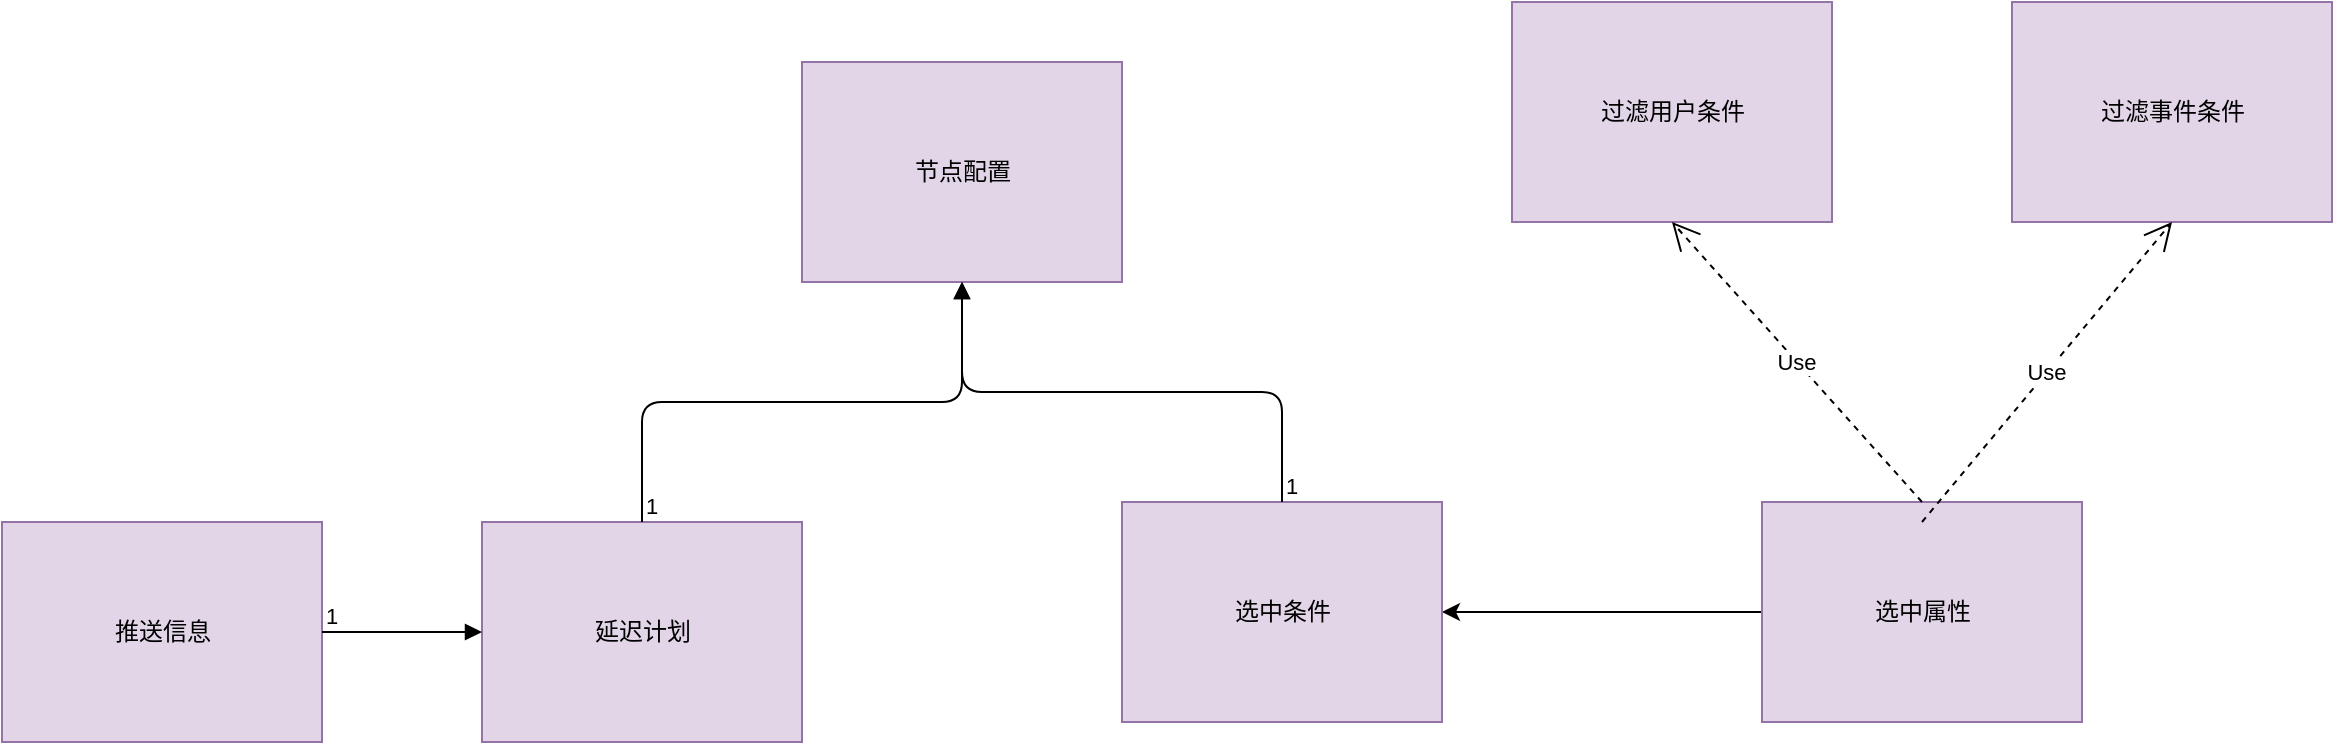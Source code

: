 <mxfile version="13.8.5" type="github">
  <diagram name="Page-1" id="efa7a0a1-bf9b-a30e-e6df-94a7791c09e9">
    <mxGraphModel dx="1221" dy="616" grid="1" gridSize="10" guides="1" tooltips="1" connect="1" arrows="1" fold="1" page="1" pageScale="1" pageWidth="2339" pageHeight="3300" background="#ffffff" math="0" shadow="0">
      <root>
        <mxCell id="0" />
        <mxCell id="1" parent="0" />
        <mxCell id="5RnivFQOtMV0s0rQjsaU-1" value="节点配置" style="html=1;fillColor=#e1d5e7;strokeColor=#9673a6;imageWidth=200;" vertex="1" parent="1">
          <mxGeometry x="480" y="210" width="160" height="110" as="geometry" />
        </mxCell>
        <mxCell id="5RnivFQOtMV0s0rQjsaU-25" style="edgeStyle=orthogonalEdgeStyle;rounded=0;orthogonalLoop=1;jettySize=auto;html=1;exitX=0;exitY=0.5;exitDx=0;exitDy=0;entryX=1;entryY=0.5;entryDx=0;entryDy=0;" edge="1" parent="1" source="5RnivFQOtMV0s0rQjsaU-2" target="5RnivFQOtMV0s0rQjsaU-3">
          <mxGeometry relative="1" as="geometry">
            <mxPoint x="860" y="485" as="targetPoint" />
          </mxGeometry>
        </mxCell>
        <mxCell id="5RnivFQOtMV0s0rQjsaU-2" value="选中属性" style="html=1;fillColor=#e1d5e7;strokeColor=#9673a6;imageWidth=200;" vertex="1" parent="1">
          <mxGeometry x="960" y="430" width="160" height="110" as="geometry" />
        </mxCell>
        <mxCell id="5RnivFQOtMV0s0rQjsaU-3" value="选中条件" style="html=1;fillColor=#e1d5e7;strokeColor=#9673a6;imageWidth=200;" vertex="1" parent="1">
          <mxGeometry x="640" y="430" width="160" height="110" as="geometry" />
        </mxCell>
        <mxCell id="5RnivFQOtMV0s0rQjsaU-4" value="过滤事件条件" style="html=1;fillColor=#e1d5e7;strokeColor=#9673a6;imageWidth=200;" vertex="1" parent="1">
          <mxGeometry x="1085" y="180" width="160" height="110" as="geometry" />
        </mxCell>
        <mxCell id="5RnivFQOtMV0s0rQjsaU-5" value="过滤用户条件" style="html=1;fillColor=#e1d5e7;strokeColor=#9673a6;imageWidth=200;" vertex="1" parent="1">
          <mxGeometry x="835" y="180" width="160" height="110" as="geometry" />
        </mxCell>
        <mxCell id="5RnivFQOtMV0s0rQjsaU-6" value="推送信息" style="html=1;fillColor=#e1d5e7;strokeColor=#9673a6;imageWidth=200;" vertex="1" parent="1">
          <mxGeometry x="80" y="440" width="160" height="110" as="geometry" />
        </mxCell>
        <mxCell id="5RnivFQOtMV0s0rQjsaU-7" value="延迟计划" style="html=1;fillColor=#e1d5e7;strokeColor=#9673a6;imageWidth=200;" vertex="1" parent="1">
          <mxGeometry x="320" y="440" width="160" height="110" as="geometry" />
        </mxCell>
        <mxCell id="5RnivFQOtMV0s0rQjsaU-15" value="" style="endArrow=block;endFill=1;html=1;edgeStyle=orthogonalEdgeStyle;align=left;verticalAlign=top;entryX=0;entryY=0.5;entryDx=0;entryDy=0;exitX=1;exitY=0.5;exitDx=0;exitDy=0;" edge="1" parent="1" source="5RnivFQOtMV0s0rQjsaU-6" target="5RnivFQOtMV0s0rQjsaU-7">
          <mxGeometry x="-1" relative="1" as="geometry">
            <mxPoint x="270" y="540" as="sourcePoint" />
            <mxPoint x="430" y="540" as="targetPoint" />
          </mxGeometry>
        </mxCell>
        <mxCell id="5RnivFQOtMV0s0rQjsaU-16" value="1" style="edgeLabel;resizable=0;html=1;align=left;verticalAlign=bottom;" connectable="0" vertex="1" parent="5RnivFQOtMV0s0rQjsaU-15">
          <mxGeometry x="-1" relative="1" as="geometry" />
        </mxCell>
        <mxCell id="5RnivFQOtMV0s0rQjsaU-18" value="" style="endArrow=block;endFill=1;html=1;edgeStyle=orthogonalEdgeStyle;align=left;verticalAlign=top;entryX=0.5;entryY=1;entryDx=0;entryDy=0;exitX=0.5;exitY=0;exitDx=0;exitDy=0;" edge="1" parent="1" source="5RnivFQOtMV0s0rQjsaU-7" target="5RnivFQOtMV0s0rQjsaU-1">
          <mxGeometry x="-1" relative="1" as="geometry">
            <mxPoint x="240" y="475" as="sourcePoint" />
            <mxPoint x="510" y="320" as="targetPoint" />
          </mxGeometry>
        </mxCell>
        <mxCell id="5RnivFQOtMV0s0rQjsaU-19" value="1" style="edgeLabel;resizable=0;html=1;align=left;verticalAlign=bottom;" connectable="0" vertex="1" parent="5RnivFQOtMV0s0rQjsaU-18">
          <mxGeometry x="-1" relative="1" as="geometry" />
        </mxCell>
        <mxCell id="5RnivFQOtMV0s0rQjsaU-22" value="" style="endArrow=block;endFill=1;html=1;edgeStyle=orthogonalEdgeStyle;align=left;verticalAlign=top;entryX=0.5;entryY=1;entryDx=0;entryDy=0;exitX=0.5;exitY=0;exitDx=0;exitDy=0;" edge="1" parent="1" source="5RnivFQOtMV0s0rQjsaU-3" target="5RnivFQOtMV0s0rQjsaU-1">
          <mxGeometry x="-1" relative="1" as="geometry">
            <mxPoint x="510" y="440" as="sourcePoint" />
            <mxPoint x="510" y="320" as="targetPoint" />
          </mxGeometry>
        </mxCell>
        <mxCell id="5RnivFQOtMV0s0rQjsaU-23" value="1" style="edgeLabel;resizable=0;html=1;align=left;verticalAlign=bottom;" connectable="0" vertex="1" parent="5RnivFQOtMV0s0rQjsaU-22">
          <mxGeometry x="-1" relative="1" as="geometry" />
        </mxCell>
        <mxCell id="5RnivFQOtMV0s0rQjsaU-28" value="Use" style="endArrow=open;endSize=12;dashed=1;html=1;entryX=0.5;entryY=1;entryDx=0;entryDy=0;exitX=0.5;exitY=0;exitDx=0;exitDy=0;" edge="1" parent="1" source="5RnivFQOtMV0s0rQjsaU-2" target="5RnivFQOtMV0s0rQjsaU-5">
          <mxGeometry width="160" relative="1" as="geometry">
            <mxPoint x="790" y="360" as="sourcePoint" />
            <mxPoint x="950" y="360" as="targetPoint" />
          </mxGeometry>
        </mxCell>
        <mxCell id="5RnivFQOtMV0s0rQjsaU-29" value="Use" style="endArrow=open;endSize=12;dashed=1;html=1;entryX=0.5;entryY=1;entryDx=0;entryDy=0;" edge="1" parent="1" target="5RnivFQOtMV0s0rQjsaU-4">
          <mxGeometry width="160" relative="1" as="geometry">
            <mxPoint x="1040" y="440" as="sourcePoint" />
            <mxPoint x="925" y="300" as="targetPoint" />
          </mxGeometry>
        </mxCell>
      </root>
    </mxGraphModel>
  </diagram>
</mxfile>
